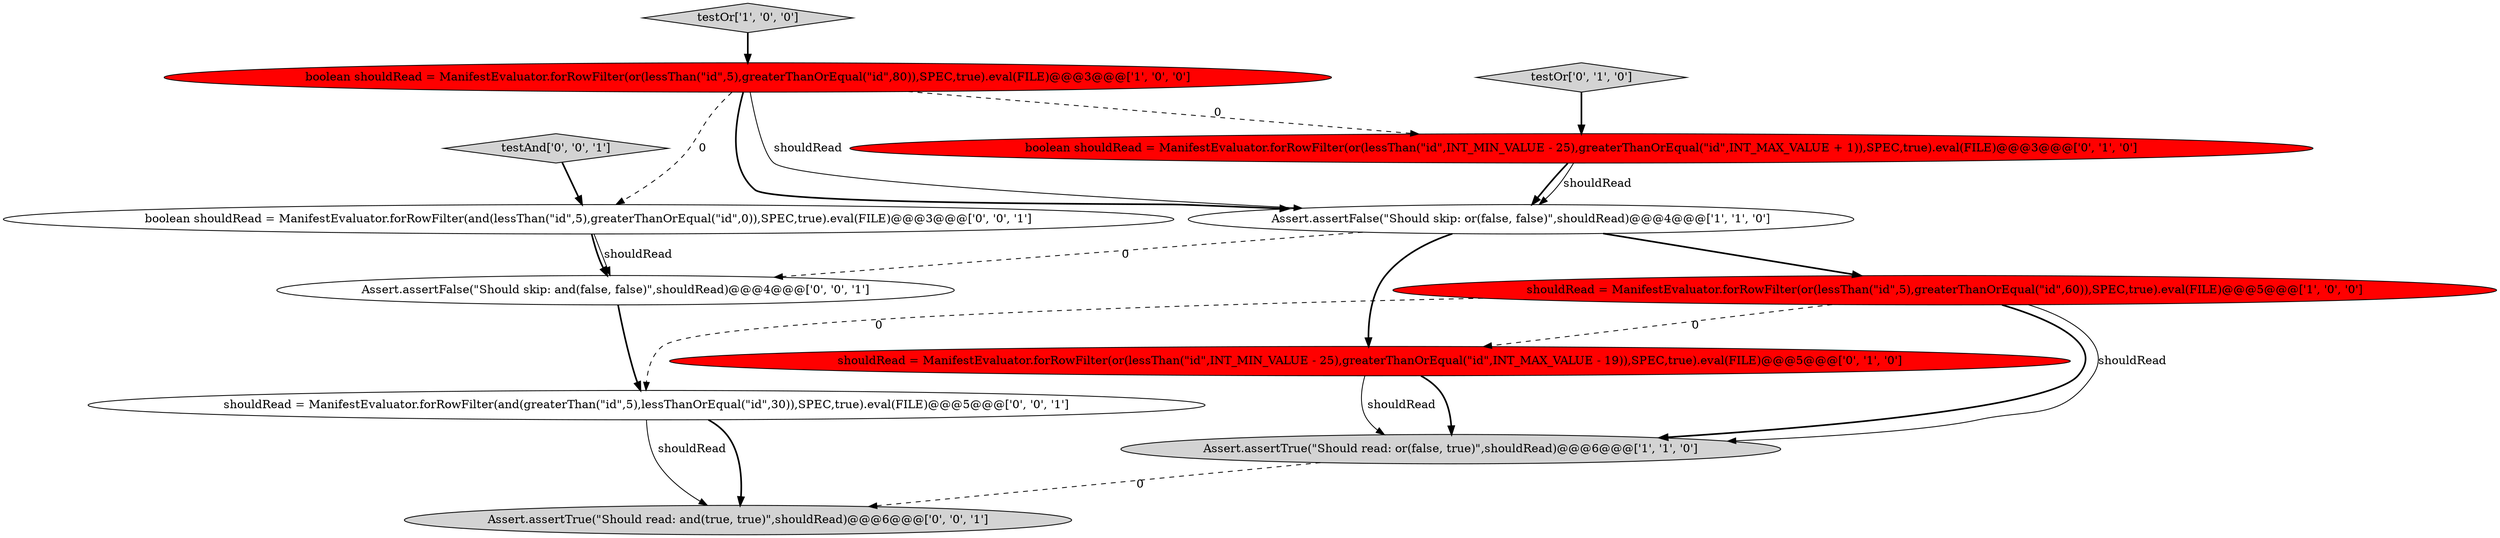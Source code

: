 digraph {
12 [style = filled, label = "testAnd['0', '0', '1']", fillcolor = lightgray, shape = diamond image = "AAA0AAABBB3BBB"];
9 [style = filled, label = "boolean shouldRead = ManifestEvaluator.forRowFilter(and(lessThan(\"id\",5),greaterThanOrEqual(\"id\",0)),SPEC,true).eval(FILE)@@@3@@@['0', '0', '1']", fillcolor = white, shape = ellipse image = "AAA0AAABBB3BBB"];
4 [style = filled, label = "boolean shouldRead = ManifestEvaluator.forRowFilter(or(lessThan(\"id\",5),greaterThanOrEqual(\"id\",80)),SPEC,true).eval(FILE)@@@3@@@['1', '0', '0']", fillcolor = red, shape = ellipse image = "AAA1AAABBB1BBB"];
5 [style = filled, label = "testOr['0', '1', '0']", fillcolor = lightgray, shape = diamond image = "AAA0AAABBB2BBB"];
6 [style = filled, label = "boolean shouldRead = ManifestEvaluator.forRowFilter(or(lessThan(\"id\",INT_MIN_VALUE - 25),greaterThanOrEqual(\"id\",INT_MAX_VALUE + 1)),SPEC,true).eval(FILE)@@@3@@@['0', '1', '0']", fillcolor = red, shape = ellipse image = "AAA1AAABBB2BBB"];
7 [style = filled, label = "shouldRead = ManifestEvaluator.forRowFilter(or(lessThan(\"id\",INT_MIN_VALUE - 25),greaterThanOrEqual(\"id\",INT_MAX_VALUE - 19)),SPEC,true).eval(FILE)@@@5@@@['0', '1', '0']", fillcolor = red, shape = ellipse image = "AAA1AAABBB2BBB"];
10 [style = filled, label = "Assert.assertFalse(\"Should skip: and(false, false)\",shouldRead)@@@4@@@['0', '0', '1']", fillcolor = white, shape = ellipse image = "AAA0AAABBB3BBB"];
8 [style = filled, label = "Assert.assertTrue(\"Should read: and(true, true)\",shouldRead)@@@6@@@['0', '0', '1']", fillcolor = lightgray, shape = ellipse image = "AAA0AAABBB3BBB"];
11 [style = filled, label = "shouldRead = ManifestEvaluator.forRowFilter(and(greaterThan(\"id\",5),lessThanOrEqual(\"id\",30)),SPEC,true).eval(FILE)@@@5@@@['0', '0', '1']", fillcolor = white, shape = ellipse image = "AAA0AAABBB3BBB"];
2 [style = filled, label = "testOr['1', '0', '0']", fillcolor = lightgray, shape = diamond image = "AAA0AAABBB1BBB"];
1 [style = filled, label = "Assert.assertTrue(\"Should read: or(false, true)\",shouldRead)@@@6@@@['1', '1', '0']", fillcolor = lightgray, shape = ellipse image = "AAA0AAABBB1BBB"];
0 [style = filled, label = "shouldRead = ManifestEvaluator.forRowFilter(or(lessThan(\"id\",5),greaterThanOrEqual(\"id\",60)),SPEC,true).eval(FILE)@@@5@@@['1', '0', '0']", fillcolor = red, shape = ellipse image = "AAA1AAABBB1BBB"];
3 [style = filled, label = "Assert.assertFalse(\"Should skip: or(false, false)\",shouldRead)@@@4@@@['1', '1', '0']", fillcolor = white, shape = ellipse image = "AAA0AAABBB1BBB"];
6->3 [style = bold, label=""];
4->3 [style = bold, label=""];
7->1 [style = bold, label=""];
0->11 [style = dashed, label="0"];
9->10 [style = bold, label=""];
4->3 [style = solid, label="shouldRead"];
4->6 [style = dashed, label="0"];
12->9 [style = bold, label=""];
2->4 [style = bold, label=""];
3->0 [style = bold, label=""];
11->8 [style = solid, label="shouldRead"];
4->9 [style = dashed, label="0"];
5->6 [style = bold, label=""];
3->7 [style = bold, label=""];
9->10 [style = solid, label="shouldRead"];
0->1 [style = bold, label=""];
6->3 [style = solid, label="shouldRead"];
7->1 [style = solid, label="shouldRead"];
0->1 [style = solid, label="shouldRead"];
11->8 [style = bold, label=""];
1->8 [style = dashed, label="0"];
3->10 [style = dashed, label="0"];
0->7 [style = dashed, label="0"];
10->11 [style = bold, label=""];
}
